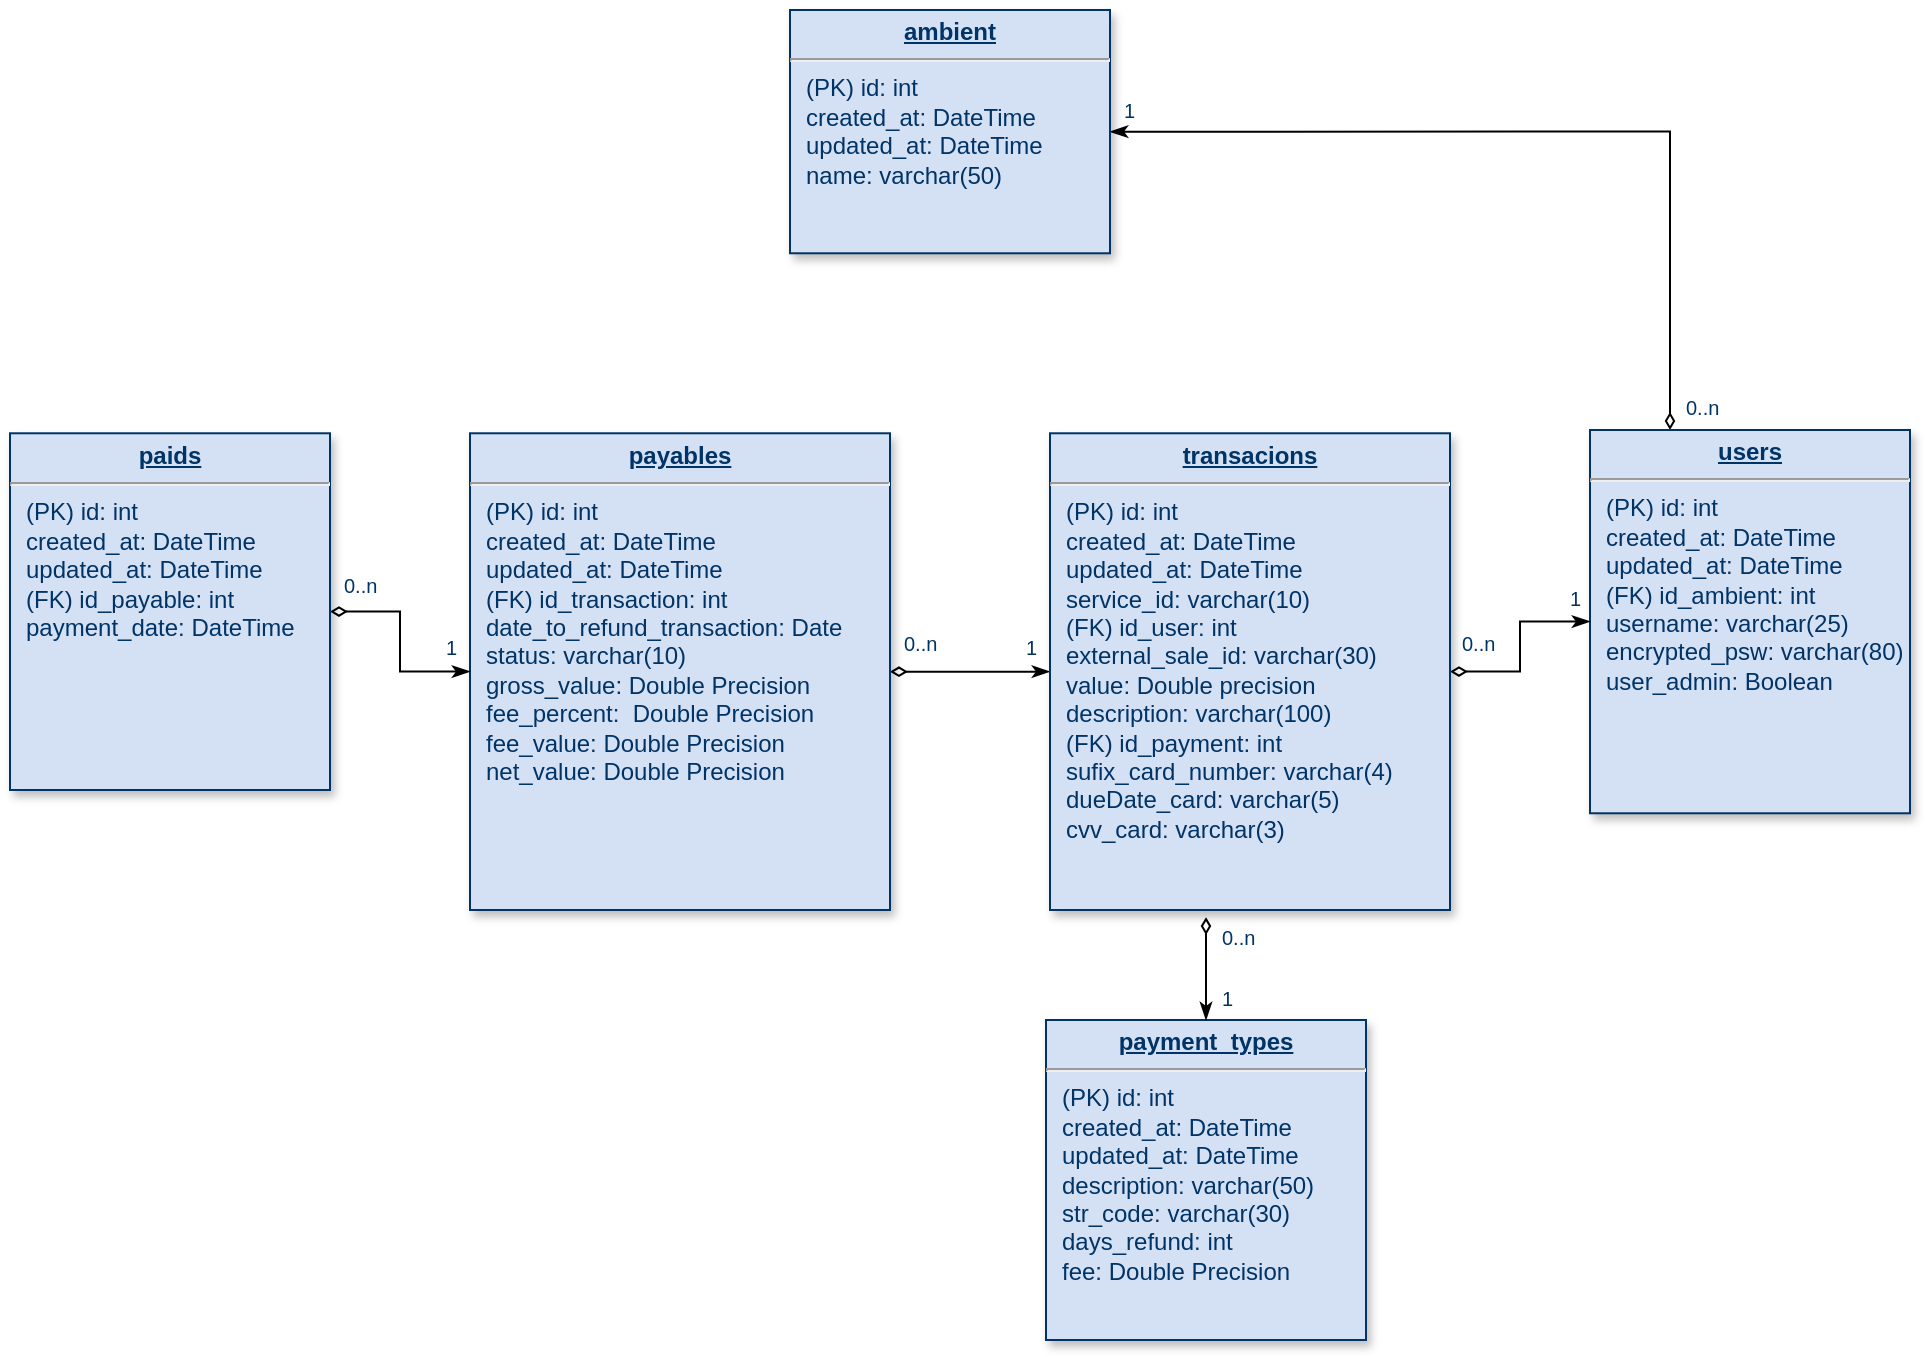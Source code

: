 <mxfile version="12.6.2" type="device"><diagram name="Page-1" id="efa7a0a1-bf9b-a30e-e6df-94a7791c09e9"><mxGraphModel dx="1934" dy="1570" grid="1" gridSize="10" guides="1" tooltips="1" connect="1" arrows="1" fold="1" page="1" pageScale="1" pageWidth="826" pageHeight="1169" background="#ffffff" math="0" shadow="0"><root><mxCell id="0"/><mxCell id="1" parent="0"/><mxCell id="4Z6Cmlhuo9CWwJeZlvk8-125" style="edgeStyle=orthogonalEdgeStyle;rounded=0;orthogonalLoop=1;jettySize=auto;html=1;exitX=0.25;exitY=0;exitDx=0;exitDy=0;entryX=1;entryY=0.5;entryDx=0;entryDy=0;startArrow=diamondThin;startFill=0;startSize=6;endArrow=classicThin;endFill=1;endSize=6;" parent="1" source="19" target="4Z6Cmlhuo9CWwJeZlvk8-124" edge="1"><mxGeometry relative="1" as="geometry"/></mxCell><mxCell id="19" value="&lt;p style=&quot;margin: 0px ; margin-top: 4px ; text-align: center ; text-decoration: underline&quot;&gt;&lt;strong&gt;users&lt;/strong&gt;&lt;/p&gt;&lt;hr&gt;&lt;p style=&quot;margin: 0px ; margin-left: 8px&quot;&gt;(PK) id: int&lt;br&gt;created_at: DateTime&lt;/p&gt;&lt;p style=&quot;margin: 0px ; margin-left: 8px&quot;&gt;updated_at: DateTime&lt;/p&gt;&lt;p style=&quot;margin: 0px ; margin-left: 8px&quot;&gt;(FK) id_ambient: int&lt;/p&gt;&lt;p style=&quot;margin: 0px ; margin-left: 8px&quot;&gt;username: varchar(25)&lt;/p&gt;&lt;p style=&quot;margin: 0px ; margin-left: 8px&quot;&gt;encrypted_psw: varchar(80)&lt;/p&gt;&lt;p style=&quot;margin: 0px ; margin-left: 8px&quot;&gt;user_admin: Boolean&lt;/p&gt;" style="verticalAlign=top;align=left;overflow=fill;fontSize=12;fontFamily=Helvetica;html=1;strokeColor=#003366;shadow=1;fillColor=#D4E1F5;fontColor=#003366" parent="1" vertex="1"><mxGeometry x="310" y="20" width="160" height="191.64" as="geometry"/></mxCell><mxCell id="21" value="&lt;p style=&quot;margin: 0px ; margin-top: 4px ; text-align: center ; text-decoration: underline&quot;&gt;&lt;strong&gt;payment_types&lt;/strong&gt;&lt;/p&gt;&lt;hr&gt;&lt;p style=&quot;margin: 0px ; margin-left: 8px&quot;&gt;(PK) id: int&lt;/p&gt;&lt;p style=&quot;margin: 0px 0px 0px 8px&quot;&gt;created_at: DateTime&lt;/p&gt;&lt;p style=&quot;margin: 0px 0px 0px 8px&quot;&gt;updated_at: DateTime&lt;/p&gt;&lt;p style=&quot;margin: 0px 0px 0px 8px&quot;&gt;description: varchar(50)&lt;/p&gt;&lt;p style=&quot;margin: 0px 0px 0px 8px&quot;&gt;str_code: varchar(30)&lt;/p&gt;&lt;p style=&quot;margin: 0px 0px 0px 8px&quot;&gt;days_refund: int&lt;/p&gt;&lt;p style=&quot;margin: 0px ; margin-left: 8px&quot;&gt;fee: Double Precision&lt;/p&gt;" style="verticalAlign=top;align=left;overflow=fill;fontSize=12;fontFamily=Helvetica;html=1;strokeColor=#003366;shadow=1;fillColor=#D4E1F5;fontColor=#003366" parent="1" vertex="1"><mxGeometry x="38.0" y="315.0" width="160" height="160" as="geometry"/></mxCell><mxCell id="4Z6Cmlhuo9CWwJeZlvk8-121" value="" style="edgeStyle=orthogonalEdgeStyle;rounded=0;orthogonalLoop=1;jettySize=auto;html=1;startArrow=diamondThin;startFill=0;startSize=6;endArrow=classicThin;endFill=1;endSize=6;" parent="1" source="23" target="25" edge="1"><mxGeometry relative="1" as="geometry"/></mxCell><mxCell id="23" value="&lt;p style=&quot;margin: 0px ; margin-top: 4px ; text-align: center ; text-decoration: underline&quot;&gt;&lt;strong&gt;payables&lt;/strong&gt;&lt;/p&gt;&lt;hr&gt;&lt;p style=&quot;margin: 0px ; margin-left: 8px&quot;&gt;(PK) id: int&lt;/p&gt;&lt;p style=&quot;margin: 0px 0px 0px 8px&quot;&gt;created_at: DateTime&lt;/p&gt;&lt;p style=&quot;margin: 0px 0px 0px 8px&quot;&gt;updated_at: DateTime&lt;/p&gt;&lt;p style=&quot;margin: 0px ; margin-left: 8px&quot;&gt;(FK) id_transaction:&lt;span&gt;&amp;nbsp;int&lt;/span&gt;&lt;/p&gt;&lt;p style=&quot;margin: 0px ; margin-left: 8px&quot;&gt;&lt;span&gt;date_to_refund_transaction: Date&lt;/span&gt;&lt;/p&gt;&lt;p style=&quot;margin: 0px ; margin-left: 8px&quot;&gt;&lt;span&gt;status: varchar(10)&lt;/span&gt;&lt;/p&gt;&lt;p style=&quot;margin: 0px ; margin-left: 8px&quot;&gt;&lt;span&gt;gross_value: Double Precision&lt;/span&gt;&lt;/p&gt;&lt;p style=&quot;margin: 0px ; margin-left: 8px&quot;&gt;&lt;span&gt;fee_percent:&amp;nbsp; Double Precision&lt;/span&gt;&lt;/p&gt;&lt;p style=&quot;margin: 0px ; margin-left: 8px&quot;&gt;&lt;span&gt;fee_value: Double Precision&lt;/span&gt;&lt;/p&gt;&lt;p style=&quot;margin: 0px ; margin-left: 8px&quot;&gt;&lt;span&gt;net_value: Double Precision&lt;/span&gt;&lt;/p&gt;&lt;p style=&quot;margin: 0px ; margin-left: 8px&quot;&gt;&lt;br&gt;&lt;/p&gt;&lt;p style=&quot;margin: 0px ; margin-left: 8px&quot;&gt;&lt;span style=&quot;color: rgba(0 , 0 , 0 , 0) ; font-family: monospace ; font-size: 0px&quot;&gt;%3CmxGraphModel%3E%3Croot%3E%3CmxCell%20id%3D%220%22%2F%3E%3CmxCell%20id%3D%221%22%20parent%3D%220%22%2F%3E%3CmxCell%20id%3D%222%22%20value%3D%220..n%22%20style%3D%22resizable%3D0%3Balign%3Dleft%3BverticalAlign%3Dtop%3BlabelBackgroundColor%3D%23ffffff%3BfontSize%3D10%3BstrokeColor%3D%23003366%3Bshadow%3D1%3BfillColor%3D%23D4E1F5%3BfontColor%3D%23003366%22%20connectable%3D%220%22%20vertex%3D%221%22%20parent%3D%221%22%3E%3CmxGeometry%20x%3D%22234.0%22%20y%3D%22114.575%22%20as%3D%22geometry%22%3E%3CmxPoint%20x%3D%2210%22%20as%3D%22offset%22%2F%3E%3C%2FmxGeometry%3E%3C%2FmxCell%3E%3C%2Froot%3E%3C%2FmxGraphModel%3E&lt;/span&gt;&lt;br&gt;&lt;/p&gt;" style="verticalAlign=top;align=left;overflow=fill;fontSize=12;fontFamily=Helvetica;html=1;strokeColor=#003366;shadow=1;fillColor=#D4E1F5;fontColor=#003366" parent="1" vertex="1"><mxGeometry x="-250" y="21.64" width="210" height="238.36" as="geometry"/></mxCell><mxCell id="4Z6Cmlhuo9CWwJeZlvk8-116" value="" style="edgeStyle=orthogonalEdgeStyle;rounded=0;orthogonalLoop=1;jettySize=auto;html=1;endArrow=classicThin;endFill=1;startArrow=diamondThin;startFill=0;" parent="1" source="25" target="19" edge="1"><mxGeometry relative="1" as="geometry"/></mxCell><mxCell id="25" value="&lt;p style=&quot;margin: 0px ; margin-top: 4px ; text-align: center ; text-decoration: underline&quot;&gt;&lt;b&gt;transacions&lt;/b&gt;&lt;/p&gt;&lt;hr&gt;&lt;p style=&quot;margin: 0px ; margin-left: 8px&quot;&gt;(PK) id: int&lt;/p&gt;&lt;p style=&quot;margin: 0px ; margin-left: 8px&quot;&gt;created_at: DateTime&lt;/p&gt;&lt;p style=&quot;margin: 0px ; margin-left: 8px&quot;&gt;updated_at: DateTime&lt;/p&gt;&lt;p style=&quot;margin: 0px ; margin-left: 8px&quot;&gt;service_id: varchar(10)&lt;/p&gt;&lt;p style=&quot;margin: 0px ; margin-left: 8px&quot;&gt;(FK) id_user&lt;span&gt;: int&lt;/span&gt;&lt;/p&gt;&lt;p style=&quot;margin: 0px ; margin-left: 8px&quot;&gt;external_sale_id: varchar(30)&lt;/p&gt;&lt;p style=&quot;margin: 0px ; margin-left: 8px&quot;&gt;value: Double precision&lt;/p&gt;&lt;p style=&quot;margin: 0px ; margin-left: 8px&quot;&gt;description: varchar(100)&lt;/p&gt;&lt;p style=&quot;margin: 0px ; margin-left: 8px&quot;&gt;(FK) id_payment&lt;span&gt;: int&lt;/span&gt;&lt;/p&gt;&lt;p style=&quot;margin: 0px ; margin-left: 8px&quot;&gt;sufix_card_number: varchar(4&lt;span&gt;)&lt;/span&gt;&lt;/p&gt;&lt;p style=&quot;margin: 0px ; margin-left: 8px&quot;&gt;&lt;span&gt;dueDate_card: varchar(5)&lt;/span&gt;&lt;/p&gt;&lt;p style=&quot;margin: 0px ; margin-left: 8px&quot;&gt;&lt;span&gt;cvv_card: varchar(3)&lt;/span&gt;&lt;/p&gt;&lt;p style=&quot;margin: 0px ; margin-left: 8px&quot;&gt;&lt;span&gt;&lt;br&gt;&lt;/span&gt;&lt;/p&gt;&lt;p style=&quot;margin: 0px ; margin-left: 8px&quot;&gt;&lt;span&gt;&lt;br&gt;&lt;/span&gt;&lt;/p&gt;&lt;p style=&quot;margin: 0px ; margin-left: 8px&quot;&gt;&lt;br&gt;&lt;/p&gt;&lt;p style=&quot;margin: 0px ; margin-left: 8px&quot;&gt;&lt;br&gt;&lt;/p&gt;" style="verticalAlign=top;align=left;overflow=fill;fontSize=12;fontFamily=Helvetica;html=1;strokeColor=#003366;shadow=1;fillColor=#D4E1F5;fontColor=#003366" parent="1" vertex="1"><mxGeometry x="40" y="21.64" width="200" height="238.36" as="geometry"/></mxCell><mxCell id="90" value="" style="endArrow=classicThin;endSize=6;startArrow=diamondThin;startSize=6;startFill=0;edgeStyle=orthogonalEdgeStyle;exitX=0.39;exitY=1.015;exitDx=0;exitDy=0;exitPerimeter=0;endFill=1;" parent="1" source="25" target="21" edge="1"><mxGeometry x="620" y="340" as="geometry"><mxPoint x="620" y="340" as="sourcePoint"/><mxPoint x="780" y="340" as="targetPoint"/></mxGeometry></mxCell><mxCell id="91" value="0..n" style="resizable=0;align=left;verticalAlign=top;labelBackgroundColor=#ffffff;fontSize=10;strokeColor=#003366;shadow=1;fillColor=#D4E1F5;fontColor=#003366" parent="90" connectable="0" vertex="1"><mxGeometry x="-1" relative="1" as="geometry"><mxPoint x="6" y="-2" as="offset"/></mxGeometry></mxCell><mxCell id="92" value="1" style="resizable=0;align=right;verticalAlign=top;labelBackgroundColor=#ffffff;fontSize=10;strokeColor=#003366;shadow=1;fillColor=#D4E1F5;fontColor=#003366" parent="90" connectable="0" vertex="1"><mxGeometry x="1" relative="1" as="geometry"><mxPoint x="15" y="-23.0" as="offset"/></mxGeometry></mxCell><mxCell id="4Z6Cmlhuo9CWwJeZlvk8-117" value="1" style="resizable=0;align=right;verticalAlign=top;labelBackgroundColor=#ffffff;fontSize=10;strokeColor=#003366;shadow=1;fillColor=#D4E1F5;fontColor=#003366" parent="1" connectable="0" vertex="1"><mxGeometry x="287" y="116.815" as="geometry"><mxPoint x="20" y="-25.0" as="offset"/></mxGeometry></mxCell><mxCell id="4Z6Cmlhuo9CWwJeZlvk8-118" value="0..n" style="resizable=0;align=left;verticalAlign=top;labelBackgroundColor=#ffffff;fontSize=10;strokeColor=#003366;shadow=1;fillColor=#D4E1F5;fontColor=#003366" parent="1" connectable="0" vertex="1"><mxGeometry x="234.0" y="114.575" as="geometry"><mxPoint x="10" as="offset"/></mxGeometry></mxCell><mxCell id="4Z6Cmlhuo9CWwJeZlvk8-128" value="" style="edgeStyle=orthogonalEdgeStyle;rounded=0;orthogonalLoop=1;jettySize=auto;html=1;startArrow=diamondThin;startFill=0;startSize=6;endArrow=classicThin;endFill=1;endSize=6;" parent="1" source="4Z6Cmlhuo9CWwJeZlvk8-120" target="23" edge="1"><mxGeometry relative="1" as="geometry"/></mxCell><mxCell id="4Z6Cmlhuo9CWwJeZlvk8-120" value="&lt;p style=&quot;margin: 0px ; margin-top: 4px ; text-align: center ; text-decoration: underline&quot;&gt;&lt;strong&gt;paids&lt;/strong&gt;&lt;/p&gt;&lt;hr&gt;&lt;p style=&quot;margin: 0px ; margin-left: 8px&quot;&gt;(PK) id: int&lt;/p&gt;&lt;p style=&quot;margin: 0px 0px 0px 8px&quot;&gt;created_at: DateTime&lt;/p&gt;&lt;p style=&quot;margin: 0px 0px 0px 8px&quot;&gt;updated_at: DateTime&lt;/p&gt;&lt;p style=&quot;margin: 0px 0px 0px 8px&quot;&gt;(FK) id_payable: int&lt;/p&gt;&lt;p style=&quot;margin: 0px 0px 0px 8px&quot;&gt;payment_date: DateTime&lt;/p&gt;&lt;p style=&quot;margin: 0px 0px 0px 8px&quot;&gt;&lt;span style=&quot;color: rgba(0 , 0 , 0 , 0) ; font-family: monospace ; font-size: 0px&quot;&gt;(F%3CmxGraphModel%3E%3Croot%3E%3CmxCell%20id%3D%220%22%2F%3E%3CmxCell%20id%3D%221%22%20parent%3D%220%22%2F%3E%3CmxCell%20id%3D%222%22%20value%3D%220..n%22%20style%3D%22resizable%3D0%3Balign%3Dleft%3BverticalAlign%3Dtop%3BlabelBackgroundColor%3D%23ffffff%3BfontSize%3D10%3BstrokeColor%3D%23003366%3Bshadow%3D1%3BfillColor%3D%23D4E1F5%3BfontColor%3D%23003366%22%20connectable%3D%220%22%20vertex%3D%221%22%20parent%3D%221%22%3E%3CmxGeometry%20x%3D%22234.0%22%20y%3D%22114.575%22%20as%3D%22geometry%22%3E%3CmxPoint%20x%3D%2210%22%20as%3D%22offset%22%2F%3E%3C%2FmxGeometry%3E%3C%2FmxCell%3E%3C%2Froot%3E%3C%2FmxGraphModel%3E&lt;/span&gt;&lt;br&gt;&lt;/p&gt;" style="verticalAlign=top;align=left;overflow=fill;fontSize=12;fontFamily=Helvetica;html=1;strokeColor=#003366;shadow=1;fillColor=#D4E1F5;fontColor=#003366" parent="1" vertex="1"><mxGeometry x="-480" y="21.64" width="160" height="178.36" as="geometry"/></mxCell><mxCell id="4Z6Cmlhuo9CWwJeZlvk8-122" value="1" style="resizable=0;align=right;verticalAlign=top;labelBackgroundColor=#ffffff;fontSize=10;strokeColor=#003366;shadow=1;fillColor=#D4E1F5;fontColor=#003366" parent="1" connectable="0" vertex="1"><mxGeometry x="15" y="141.575" as="geometry"><mxPoint x="20" y="-25.0" as="offset"/></mxGeometry></mxCell><mxCell id="4Z6Cmlhuo9CWwJeZlvk8-123" value="0..n" style="resizable=0;align=left;verticalAlign=top;labelBackgroundColor=#ffffff;fontSize=10;strokeColor=#003366;shadow=1;fillColor=#D4E1F5;fontColor=#003366" parent="1" connectable="0" vertex="1"><mxGeometry x="-45" y="114.575" as="geometry"><mxPoint x="10" as="offset"/></mxGeometry></mxCell><mxCell id="4Z6Cmlhuo9CWwJeZlvk8-124" value="&lt;p style=&quot;margin: 0px ; margin-top: 4px ; text-align: center ; text-decoration: underline&quot;&gt;&lt;strong&gt;ambient&lt;/strong&gt;&lt;/p&gt;&lt;hr&gt;&lt;p style=&quot;margin: 0px ; margin-left: 8px&quot;&gt;(PK) id: int&lt;br&gt;created_at: DateTime&lt;/p&gt;&lt;p style=&quot;margin: 0px ; margin-left: 8px&quot;&gt;updated_at: DateTime&lt;/p&gt;&lt;p style=&quot;margin: 0px ; margin-left: 8px&quot;&gt;name: varchar(50)&lt;/p&gt;" style="verticalAlign=top;align=left;overflow=fill;fontSize=12;fontFamily=Helvetica;html=1;strokeColor=#003366;shadow=1;fillColor=#D4E1F5;fontColor=#003366" parent="1" vertex="1"><mxGeometry x="-90" y="-190" width="160" height="121.64" as="geometry"/></mxCell><mxCell id="4Z6Cmlhuo9CWwJeZlvk8-126" value="1" style="resizable=0;align=right;verticalAlign=top;labelBackgroundColor=#ffffff;fontSize=10;strokeColor=#003366;shadow=1;fillColor=#D4E1F5;fontColor=#003366" parent="1" connectable="0" vertex="1"><mxGeometry x="64" y="-127.185" as="geometry"><mxPoint x="20" y="-25.0" as="offset"/></mxGeometry></mxCell><mxCell id="4Z6Cmlhuo9CWwJeZlvk8-127" value="0..n" style="resizable=0;align=left;verticalAlign=top;labelBackgroundColor=#ffffff;fontSize=10;strokeColor=#003366;shadow=1;fillColor=#D4E1F5;fontColor=#003366" parent="1" connectable="0" vertex="1"><mxGeometry x="346.0" y="-3.425" as="geometry"><mxPoint x="10" as="offset"/></mxGeometry></mxCell><mxCell id="4Z6Cmlhuo9CWwJeZlvk8-129" value="0..n" style="resizable=0;align=left;verticalAlign=top;labelBackgroundColor=#ffffff;fontSize=10;strokeColor=#003366;shadow=1;fillColor=#D4E1F5;fontColor=#003366" parent="1" connectable="0" vertex="1"><mxGeometry x="-325" y="85.575" as="geometry"><mxPoint x="10" as="offset"/></mxGeometry></mxCell><mxCell id="4Z6Cmlhuo9CWwJeZlvk8-130" value="1" style="resizable=0;align=right;verticalAlign=top;labelBackgroundColor=#ffffff;fontSize=10;strokeColor=#003366;shadow=1;fillColor=#D4E1F5;fontColor=#003366" parent="1" connectable="0" vertex="1"><mxGeometry x="-275" y="141.575" as="geometry"><mxPoint x="20" y="-25.0" as="offset"/></mxGeometry></mxCell></root></mxGraphModel></diagram></mxfile>